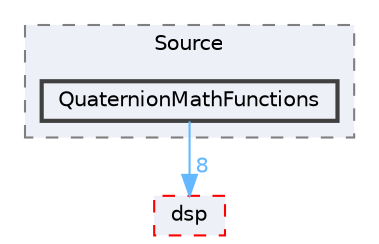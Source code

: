 digraph "Face_Access_inferencing/src/edge-impulse-sdk/CMSIS/DSP/Source/QuaternionMathFunctions"
{
 // LATEX_PDF_SIZE
  bgcolor="transparent";
  edge [fontname=Helvetica,fontsize=10,labelfontname=Helvetica,labelfontsize=10];
  node [fontname=Helvetica,fontsize=10,shape=box,height=0.2,width=0.4];
  compound=true
  subgraph clusterdir_a34b64d58c1ca2c3bdef56c2ed709e8e {
    graph [ bgcolor="#edf0f7", pencolor="grey50", label="Source", fontname=Helvetica,fontsize=10 style="filled,dashed", URL="dir_a34b64d58c1ca2c3bdef56c2ed709e8e.html",tooltip=""]
  dir_5062bbc8e4df1ae3e9cea225db9b7113 [label="QuaternionMathFunctions", fillcolor="#edf0f7", color="grey25", style="filled,bold", URL="dir_5062bbc8e4df1ae3e9cea225db9b7113.html",tooltip=""];
  }
  dir_886b43ea9b160eca43e3ca1bc455c6fc [label="dsp", fillcolor="#edf0f7", color="red", style="filled,dashed", URL="dir_886b43ea9b160eca43e3ca1bc455c6fc.html",tooltip=""];
  dir_5062bbc8e4df1ae3e9cea225db9b7113->dir_886b43ea9b160eca43e3ca1bc455c6fc [headlabel="8", labeldistance=1.5 headhref="dir_000258_000084.html" href="dir_000258_000084.html" color="steelblue1" fontcolor="steelblue1"];
}
